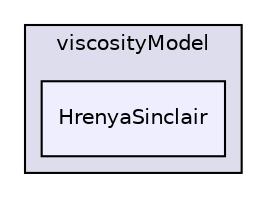 digraph "applications/solvers/multiphase/twoPhaseEulerFoam/phaseCompressibleTurbulenceModels/kineticTheoryModels/viscosityModel/HrenyaSinclair" {
  bgcolor=transparent;
  compound=true
  node [ fontsize="10", fontname="Helvetica"];
  edge [ labelfontsize="10", labelfontname="Helvetica"];
  subgraph clusterdir_3a016090ec0dbe2adbd41e72261da980 {
    graph [ bgcolor="#ddddee", pencolor="black", label="viscosityModel" fontname="Helvetica", fontsize="10", URL="dir_3a016090ec0dbe2adbd41e72261da980.html"]
  dir_7614c51fa2da5a5f35159827d2bcd9a8 [shape=box, label="HrenyaSinclair", style="filled", fillcolor="#eeeeff", pencolor="black", URL="dir_7614c51fa2da5a5f35159827d2bcd9a8.html"];
  }
}
